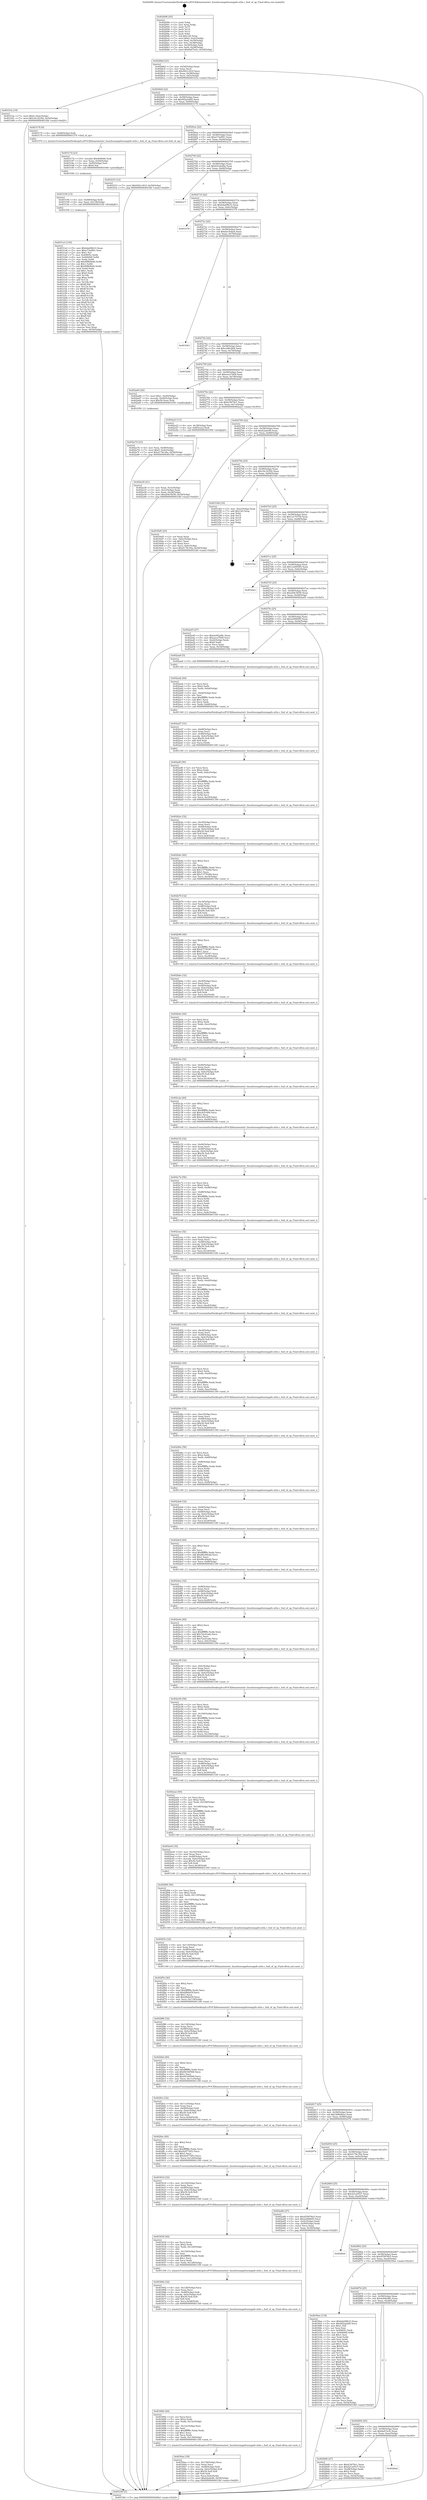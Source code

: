 digraph "0x402690" {
  label = "0x402690 (/mnt/c/Users/mathe/Desktop/tcc/POCII/binaries/extr_linuxfsorangefsorangefs-utils.c_fsid_of_op_Final-ollvm.out::main(0))"
  labelloc = "t"
  node[shape=record]

  Entry [label="",width=0.3,height=0.3,shape=circle,fillcolor=black,style=filled]
  "0x4026bd" [label="{
     0x4026bd [23]\l
     | [instrs]\l
     &nbsp;&nbsp;0x4026bd \<+3\>: mov -0x54(%rbp),%eax\l
     &nbsp;&nbsp;0x4026c0 \<+2\>: mov %eax,%ecx\l
     &nbsp;&nbsp;0x4026c2 \<+6\>: sub $0x9421c810,%ecx\l
     &nbsp;&nbsp;0x4026c8 \<+3\>: mov %eax,-0x58(%rbp)\l
     &nbsp;&nbsp;0x4026cb \<+3\>: mov %ecx,-0x5c(%rbp)\l
     &nbsp;&nbsp;0x4026ce \<+6\>: je 000000000040333a \<main+0xcaa\>\l
  }"]
  "0x40333a" [label="{
     0x40333a [19]\l
     | [instrs]\l
     &nbsp;&nbsp;0x40333a \<+7\>: movl $0x0,-0x2c(%rbp)\l
     &nbsp;&nbsp;0x403341 \<+7\>: movl $0x16c32392,-0x54(%rbp)\l
     &nbsp;&nbsp;0x403348 \<+5\>: jmp 00000000004033bf \<main+0xd2f\>\l
  }"]
  "0x4026d4" [label="{
     0x4026d4 [22]\l
     | [instrs]\l
     &nbsp;&nbsp;0x4026d4 \<+5\>: jmp 00000000004026d9 \<main+0x49\>\l
     &nbsp;&nbsp;0x4026d9 \<+3\>: mov -0x58(%rbp),%eax\l
     &nbsp;&nbsp;0x4026dc \<+5\>: sub $0x942a2dd5,%eax\l
     &nbsp;&nbsp;0x4026e1 \<+3\>: mov %eax,-0x60(%rbp)\l
     &nbsp;&nbsp;0x4026e4 \<+6\>: je 0000000000403174 \<main+0xae4\>\l
  }"]
  Exit [label="",width=0.3,height=0.3,shape=circle,fillcolor=black,style=filled,peripheries=2]
  "0x403174" [label="{
     0x403174 [9]\l
     | [instrs]\l
     &nbsp;&nbsp;0x403174 \<+4\>: mov -0x48(%rbp),%rdi\l
     &nbsp;&nbsp;0x403178 \<+5\>: call 0000000000401570 \<fsid_of_op\>\l
     | [calls]\l
     &nbsp;&nbsp;0x401570 \{1\} (/mnt/c/Users/mathe/Desktop/tcc/POCII/binaries/extr_linuxfsorangefsorangefs-utils.c_fsid_of_op_Final-ollvm.out::fsid_of_op)\l
  }"]
  "0x4026ea" [label="{
     0x4026ea [22]\l
     | [instrs]\l
     &nbsp;&nbsp;0x4026ea \<+5\>: jmp 00000000004026ef \<main+0x5f\>\l
     &nbsp;&nbsp;0x4026ef \<+3\>: mov -0x58(%rbp),%eax\l
     &nbsp;&nbsp;0x4026f2 \<+5\>: sub $0xa73a9f41,%eax\l
     &nbsp;&nbsp;0x4026f7 \<+3\>: mov %eax,-0x64(%rbp)\l
     &nbsp;&nbsp;0x4026fa \<+6\>: je 0000000000403233 \<main+0xba3\>\l
  }"]
  "0x4031a3" [label="{
     0x4031a3 [144]\l
     | [instrs]\l
     &nbsp;&nbsp;0x4031a3 \<+5\>: mov $0xbda09b33,%eax\l
     &nbsp;&nbsp;0x4031a8 \<+5\>: mov $0xa73a9f41,%esi\l
     &nbsp;&nbsp;0x4031ad \<+2\>: mov $0x1,%cl\l
     &nbsp;&nbsp;0x4031af \<+7\>: mov 0x40605c,%edx\l
     &nbsp;&nbsp;0x4031b6 \<+8\>: mov 0x406060,%r8d\l
     &nbsp;&nbsp;0x4031be \<+3\>: mov %edx,%r9d\l
     &nbsp;&nbsp;0x4031c1 \<+7\>: add $0x99fb0b40,%r9d\l
     &nbsp;&nbsp;0x4031c8 \<+4\>: sub $0x1,%r9d\l
     &nbsp;&nbsp;0x4031cc \<+7\>: sub $0x99fb0b40,%r9d\l
     &nbsp;&nbsp;0x4031d3 \<+4\>: imul %r9d,%edx\l
     &nbsp;&nbsp;0x4031d7 \<+3\>: and $0x1,%edx\l
     &nbsp;&nbsp;0x4031da \<+3\>: cmp $0x0,%edx\l
     &nbsp;&nbsp;0x4031dd \<+4\>: sete %r10b\l
     &nbsp;&nbsp;0x4031e1 \<+4\>: cmp $0xa,%r8d\l
     &nbsp;&nbsp;0x4031e5 \<+4\>: setl %r11b\l
     &nbsp;&nbsp;0x4031e9 \<+3\>: mov %r10b,%bl\l
     &nbsp;&nbsp;0x4031ec \<+3\>: xor $0xff,%bl\l
     &nbsp;&nbsp;0x4031ef \<+3\>: mov %r11b,%r14b\l
     &nbsp;&nbsp;0x4031f2 \<+4\>: xor $0xff,%r14b\l
     &nbsp;&nbsp;0x4031f6 \<+3\>: xor $0x1,%cl\l
     &nbsp;&nbsp;0x4031f9 \<+3\>: mov %bl,%r15b\l
     &nbsp;&nbsp;0x4031fc \<+4\>: and $0xff,%r15b\l
     &nbsp;&nbsp;0x403200 \<+3\>: and %cl,%r10b\l
     &nbsp;&nbsp;0x403203 \<+3\>: mov %r14b,%r12b\l
     &nbsp;&nbsp;0x403206 \<+4\>: and $0xff,%r12b\l
     &nbsp;&nbsp;0x40320a \<+3\>: and %cl,%r11b\l
     &nbsp;&nbsp;0x40320d \<+3\>: or %r10b,%r15b\l
     &nbsp;&nbsp;0x403210 \<+3\>: or %r11b,%r12b\l
     &nbsp;&nbsp;0x403213 \<+3\>: xor %r12b,%r15b\l
     &nbsp;&nbsp;0x403216 \<+3\>: or %r14b,%bl\l
     &nbsp;&nbsp;0x403219 \<+3\>: xor $0xff,%bl\l
     &nbsp;&nbsp;0x40321c \<+3\>: or $0x1,%cl\l
     &nbsp;&nbsp;0x40321f \<+2\>: and %cl,%bl\l
     &nbsp;&nbsp;0x403221 \<+3\>: or %bl,%r15b\l
     &nbsp;&nbsp;0x403224 \<+4\>: test $0x1,%r15b\l
     &nbsp;&nbsp;0x403228 \<+3\>: cmovne %esi,%eax\l
     &nbsp;&nbsp;0x40322b \<+3\>: mov %eax,-0x54(%rbp)\l
     &nbsp;&nbsp;0x40322e \<+5\>: jmp 00000000004033bf \<main+0xd2f\>\l
  }"]
  "0x403233" [label="{
     0x403233 [12]\l
     | [instrs]\l
     &nbsp;&nbsp;0x403233 \<+7\>: movl $0x9421c810,-0x54(%rbp)\l
     &nbsp;&nbsp;0x40323a \<+5\>: jmp 00000000004033bf \<main+0xd2f\>\l
  }"]
  "0x402700" [label="{
     0x402700 [22]\l
     | [instrs]\l
     &nbsp;&nbsp;0x402700 \<+5\>: jmp 0000000000402705 \<main+0x75\>\l
     &nbsp;&nbsp;0x402705 \<+3\>: mov -0x58(%rbp),%eax\l
     &nbsp;&nbsp;0x402708 \<+5\>: sub $0xb5cda46a,%eax\l
     &nbsp;&nbsp;0x40270d \<+3\>: mov %eax,-0x68(%rbp)\l
     &nbsp;&nbsp;0x402710 \<+6\>: je 0000000000402a17 \<main+0x387\>\l
  }"]
  "0x403194" [label="{
     0x403194 [15]\l
     | [instrs]\l
     &nbsp;&nbsp;0x403194 \<+4\>: mov -0x48(%rbp),%rdi\l
     &nbsp;&nbsp;0x403198 \<+6\>: mov %eax,-0x134(%rbp)\l
     &nbsp;&nbsp;0x40319e \<+5\>: call 0000000000401030 \<free@plt\>\l
     | [calls]\l
     &nbsp;&nbsp;0x401030 \{1\} (unknown)\l
  }"]
  "0x402a17" [label="{
     0x402a17\l
  }", style=dashed]
  "0x402716" [label="{
     0x402716 [22]\l
     | [instrs]\l
     &nbsp;&nbsp;0x402716 \<+5\>: jmp 000000000040271b \<main+0x8b\>\l
     &nbsp;&nbsp;0x40271b \<+3\>: mov -0x58(%rbp),%eax\l
     &nbsp;&nbsp;0x40271e \<+5\>: sub $0xbda09b33,%eax\l
     &nbsp;&nbsp;0x402723 \<+3\>: mov %eax,-0x6c(%rbp)\l
     &nbsp;&nbsp;0x402726 \<+6\>: je 0000000000403378 \<main+0xce8\>\l
  }"]
  "0x40317d" [label="{
     0x40317d [23]\l
     | [instrs]\l
     &nbsp;&nbsp;0x40317d \<+10\>: movabs $0x4040b6,%rdi\l
     &nbsp;&nbsp;0x403187 \<+3\>: mov %eax,-0x50(%rbp)\l
     &nbsp;&nbsp;0x40318a \<+3\>: mov -0x50(%rbp),%esi\l
     &nbsp;&nbsp;0x40318d \<+2\>: mov $0x0,%al\l
     &nbsp;&nbsp;0x40318f \<+5\>: call 0000000000401040 \<printf@plt\>\l
     | [calls]\l
     &nbsp;&nbsp;0x401040 \{1\} (unknown)\l
  }"]
  "0x403378" [label="{
     0x403378\l
  }", style=dashed]
  "0x40272c" [label="{
     0x40272c [22]\l
     | [instrs]\l
     &nbsp;&nbsp;0x40272c \<+5\>: jmp 0000000000402731 \<main+0xa1\>\l
     &nbsp;&nbsp;0x402731 \<+3\>: mov -0x58(%rbp),%eax\l
     &nbsp;&nbsp;0x402734 \<+5\>: sub $0xbec5ebe4,%eax\l
     &nbsp;&nbsp;0x402739 \<+3\>: mov %eax,-0x70(%rbp)\l
     &nbsp;&nbsp;0x40273c \<+6\>: je 00000000004033b3 \<main+0xd23\>\l
  }"]
  "0x4030ae" [label="{
     0x4030ae [39]\l
     | [instrs]\l
     &nbsp;&nbsp;0x4030ae \<+6\>: mov -0x130(%rbp),%ecx\l
     &nbsp;&nbsp;0x4030b4 \<+3\>: imul %eax,%ecx\l
     &nbsp;&nbsp;0x4030b7 \<+4\>: mov -0x48(%rbp),%rdi\l
     &nbsp;&nbsp;0x4030bb \<+4\>: movslq -0x4c(%rbp),%r8\l
     &nbsp;&nbsp;0x4030bf \<+4\>: imul $0x50,%r8,%r8\l
     &nbsp;&nbsp;0x4030c3 \<+3\>: add %r8,%rdi\l
     &nbsp;&nbsp;0x4030c6 \<+3\>: mov %ecx,0x4c(%rdi)\l
     &nbsp;&nbsp;0x4030c9 \<+7\>: movl $0xb2adc86,-0x54(%rbp)\l
     &nbsp;&nbsp;0x4030d0 \<+5\>: jmp 00000000004033bf \<main+0xd2f\>\l
  }"]
  "0x4033b3" [label="{
     0x4033b3\l
  }", style=dashed]
  "0x402742" [label="{
     0x402742 [22]\l
     | [instrs]\l
     &nbsp;&nbsp;0x402742 \<+5\>: jmp 0000000000402747 \<main+0xb7\>\l
     &nbsp;&nbsp;0x402747 \<+3\>: mov -0x58(%rbp),%eax\l
     &nbsp;&nbsp;0x40274a \<+5\>: sub $0xce86cb64,%eax\l
     &nbsp;&nbsp;0x40274f \<+3\>: mov %eax,-0x74(%rbp)\l
     &nbsp;&nbsp;0x402752 \<+6\>: je 000000000040324b \<main+0xbbb\>\l
  }"]
  "0x403082" [label="{
     0x403082 [44]\l
     | [instrs]\l
     &nbsp;&nbsp;0x403082 \<+2\>: xor %ecx,%ecx\l
     &nbsp;&nbsp;0x403084 \<+5\>: mov $0x2,%edx\l
     &nbsp;&nbsp;0x403089 \<+6\>: mov %edx,-0x12c(%rbp)\l
     &nbsp;&nbsp;0x40308f \<+1\>: cltd\l
     &nbsp;&nbsp;0x403090 \<+6\>: mov -0x12c(%rbp),%esi\l
     &nbsp;&nbsp;0x403096 \<+2\>: idiv %esi\l
     &nbsp;&nbsp;0x403098 \<+6\>: imul $0xfffffffe,%edx,%edx\l
     &nbsp;&nbsp;0x40309e \<+3\>: sub $0x1,%ecx\l
     &nbsp;&nbsp;0x4030a1 \<+2\>: sub %ecx,%edx\l
     &nbsp;&nbsp;0x4030a3 \<+6\>: mov %edx,-0x130(%rbp)\l
     &nbsp;&nbsp;0x4030a9 \<+5\>: call 0000000000401160 \<next_i\>\l
     | [calls]\l
     &nbsp;&nbsp;0x401160 \{1\} (/mnt/c/Users/mathe/Desktop/tcc/POCII/binaries/extr_linuxfsorangefsorangefs-utils.c_fsid_of_op_Final-ollvm.out::next_i)\l
  }"]
  "0x40324b" [label="{
     0x40324b\l
  }", style=dashed]
  "0x402758" [label="{
     0x402758 [22]\l
     | [instrs]\l
     &nbsp;&nbsp;0x402758 \<+5\>: jmp 000000000040275d \<main+0xcd\>\l
     &nbsp;&nbsp;0x40275d \<+3\>: mov -0x58(%rbp),%eax\l
     &nbsp;&nbsp;0x402760 \<+5\>: sub $0xeeca7049,%eax\l
     &nbsp;&nbsp;0x402765 \<+3\>: mov %eax,-0x78(%rbp)\l
     &nbsp;&nbsp;0x402768 \<+6\>: je 0000000000402a60 \<main+0x3d0\>\l
  }"]
  "0x403062" [label="{
     0x403062 [32]\l
     | [instrs]\l
     &nbsp;&nbsp;0x403062 \<+6\>: mov -0x128(%rbp),%ecx\l
     &nbsp;&nbsp;0x403068 \<+3\>: imul %eax,%ecx\l
     &nbsp;&nbsp;0x40306b \<+4\>: mov -0x48(%rbp),%rdi\l
     &nbsp;&nbsp;0x40306f \<+4\>: movslq -0x4c(%rbp),%r8\l
     &nbsp;&nbsp;0x403073 \<+4\>: imul $0x50,%r8,%r8\l
     &nbsp;&nbsp;0x403077 \<+3\>: add %r8,%rdi\l
     &nbsp;&nbsp;0x40307a \<+3\>: mov %ecx,0x48(%rdi)\l
     &nbsp;&nbsp;0x40307d \<+5\>: call 0000000000401160 \<next_i\>\l
     | [calls]\l
     &nbsp;&nbsp;0x401160 \{1\} (/mnt/c/Users/mathe/Desktop/tcc/POCII/binaries/extr_linuxfsorangefsorangefs-utils.c_fsid_of_op_Final-ollvm.out::next_i)\l
  }"]
  "0x402a60" [label="{
     0x402a60 [20]\l
     | [instrs]\l
     &nbsp;&nbsp;0x402a60 \<+7\>: movl $0x1,-0x40(%rbp)\l
     &nbsp;&nbsp;0x402a67 \<+4\>: movslq -0x40(%rbp),%rax\l
     &nbsp;&nbsp;0x402a6b \<+4\>: imul $0x50,%rax,%rdi\l
     &nbsp;&nbsp;0x402a6f \<+5\>: call 0000000000401050 \<malloc@plt\>\l
     | [calls]\l
     &nbsp;&nbsp;0x401050 \{1\} (unknown)\l
  }"]
  "0x40276e" [label="{
     0x40276e [22]\l
     | [instrs]\l
     &nbsp;&nbsp;0x40276e \<+5\>: jmp 0000000000402773 \<main+0xe3\>\l
     &nbsp;&nbsp;0x402773 \<+3\>: mov -0x58(%rbp),%eax\l
     &nbsp;&nbsp;0x402776 \<+5\>: sub $0xfc5679c1,%eax\l
     &nbsp;&nbsp;0x40277b \<+3\>: mov %eax,-0x7c(%rbp)\l
     &nbsp;&nbsp;0x40277e \<+6\>: je 0000000000402a23 \<main+0x393\>\l
  }"]
  "0x403036" [label="{
     0x403036 [44]\l
     | [instrs]\l
     &nbsp;&nbsp;0x403036 \<+2\>: xor %ecx,%ecx\l
     &nbsp;&nbsp;0x403038 \<+5\>: mov $0x2,%edx\l
     &nbsp;&nbsp;0x40303d \<+6\>: mov %edx,-0x124(%rbp)\l
     &nbsp;&nbsp;0x403043 \<+1\>: cltd\l
     &nbsp;&nbsp;0x403044 \<+6\>: mov -0x124(%rbp),%esi\l
     &nbsp;&nbsp;0x40304a \<+2\>: idiv %esi\l
     &nbsp;&nbsp;0x40304c \<+6\>: imul $0xfffffffe,%edx,%edx\l
     &nbsp;&nbsp;0x403052 \<+3\>: sub $0x1,%ecx\l
     &nbsp;&nbsp;0x403055 \<+2\>: sub %ecx,%edx\l
     &nbsp;&nbsp;0x403057 \<+6\>: mov %edx,-0x128(%rbp)\l
     &nbsp;&nbsp;0x40305d \<+5\>: call 0000000000401160 \<next_i\>\l
     | [calls]\l
     &nbsp;&nbsp;0x401160 \{1\} (/mnt/c/Users/mathe/Desktop/tcc/POCII/binaries/extr_linuxfsorangefsorangefs-utils.c_fsid_of_op_Final-ollvm.out::next_i)\l
  }"]
  "0x402a23" [label="{
     0x402a23 [13]\l
     | [instrs]\l
     &nbsp;&nbsp;0x402a23 \<+4\>: mov -0x38(%rbp),%rax\l
     &nbsp;&nbsp;0x402a27 \<+4\>: mov 0x8(%rax),%rdi\l
     &nbsp;&nbsp;0x402a2b \<+5\>: call 0000000000401060 \<atoi@plt\>\l
     | [calls]\l
     &nbsp;&nbsp;0x401060 \{1\} (unknown)\l
  }"]
  "0x402784" [label="{
     0x402784 [22]\l
     | [instrs]\l
     &nbsp;&nbsp;0x402784 \<+5\>: jmp 0000000000402789 \<main+0xf9\>\l
     &nbsp;&nbsp;0x402789 \<+3\>: mov -0x58(%rbp),%eax\l
     &nbsp;&nbsp;0x40278c \<+5\>: sub $0xb2adc86,%eax\l
     &nbsp;&nbsp;0x402791 \<+3\>: mov %eax,-0x80(%rbp)\l
     &nbsp;&nbsp;0x402794 \<+6\>: je 00000000004030d5 \<main+0xa45\>\l
  }"]
  "0x403016" [label="{
     0x403016 [32]\l
     | [instrs]\l
     &nbsp;&nbsp;0x403016 \<+6\>: mov -0x120(%rbp),%ecx\l
     &nbsp;&nbsp;0x40301c \<+3\>: imul %eax,%ecx\l
     &nbsp;&nbsp;0x40301f \<+4\>: mov -0x48(%rbp),%rdi\l
     &nbsp;&nbsp;0x403023 \<+4\>: movslq -0x4c(%rbp),%r8\l
     &nbsp;&nbsp;0x403027 \<+4\>: imul $0x50,%r8,%r8\l
     &nbsp;&nbsp;0x40302b \<+3\>: add %r8,%rdi\l
     &nbsp;&nbsp;0x40302e \<+3\>: mov %ecx,0x44(%rdi)\l
     &nbsp;&nbsp;0x403031 \<+5\>: call 0000000000401160 \<next_i\>\l
     | [calls]\l
     &nbsp;&nbsp;0x401160 \{1\} (/mnt/c/Users/mathe/Desktop/tcc/POCII/binaries/extr_linuxfsorangefsorangefs-utils.c_fsid_of_op_Final-ollvm.out::next_i)\l
  }"]
  "0x4030d5" [label="{
     0x4030d5 [25]\l
     | [instrs]\l
     &nbsp;&nbsp;0x4030d5 \<+2\>: xor %eax,%eax\l
     &nbsp;&nbsp;0x4030d7 \<+3\>: mov -0x4c(%rbp),%ecx\l
     &nbsp;&nbsp;0x4030da \<+3\>: sub $0x1,%eax\l
     &nbsp;&nbsp;0x4030dd \<+2\>: sub %eax,%ecx\l
     &nbsp;&nbsp;0x4030df \<+3\>: mov %ecx,-0x4c(%rbp)\l
     &nbsp;&nbsp;0x4030e2 \<+7\>: movl $0x4178c30a,-0x54(%rbp)\l
     &nbsp;&nbsp;0x4030e9 \<+5\>: jmp 00000000004033bf \<main+0xd2f\>\l
  }"]
  "0x40279a" [label="{
     0x40279a [25]\l
     | [instrs]\l
     &nbsp;&nbsp;0x40279a \<+5\>: jmp 000000000040279f \<main+0x10f\>\l
     &nbsp;&nbsp;0x40279f \<+3\>: mov -0x58(%rbp),%eax\l
     &nbsp;&nbsp;0x4027a2 \<+5\>: sub $0x16c32392,%eax\l
     &nbsp;&nbsp;0x4027a7 \<+6\>: mov %eax,-0x84(%rbp)\l
     &nbsp;&nbsp;0x4027ad \<+6\>: je 000000000040334d \<main+0xcbd\>\l
  }"]
  "0x402fee" [label="{
     0x402fee [40]\l
     | [instrs]\l
     &nbsp;&nbsp;0x402fee \<+5\>: mov $0x2,%ecx\l
     &nbsp;&nbsp;0x402ff3 \<+1\>: cltd\l
     &nbsp;&nbsp;0x402ff4 \<+2\>: idiv %ecx\l
     &nbsp;&nbsp;0x402ff6 \<+6\>: imul $0xfffffffe,%edx,%ecx\l
     &nbsp;&nbsp;0x402ffc \<+6\>: add $0x42477d53,%ecx\l
     &nbsp;&nbsp;0x403002 \<+3\>: add $0x1,%ecx\l
     &nbsp;&nbsp;0x403005 \<+6\>: sub $0x42477d53,%ecx\l
     &nbsp;&nbsp;0x40300b \<+6\>: mov %ecx,-0x120(%rbp)\l
     &nbsp;&nbsp;0x403011 \<+5\>: call 0000000000401160 \<next_i\>\l
     | [calls]\l
     &nbsp;&nbsp;0x401160 \{1\} (/mnt/c/Users/mathe/Desktop/tcc/POCII/binaries/extr_linuxfsorangefsorangefs-utils.c_fsid_of_op_Final-ollvm.out::next_i)\l
  }"]
  "0x40334d" [label="{
     0x40334d [19]\l
     | [instrs]\l
     &nbsp;&nbsp;0x40334d \<+3\>: mov -0x2c(%rbp),%eax\l
     &nbsp;&nbsp;0x403350 \<+7\>: add $0x120,%rsp\l
     &nbsp;&nbsp;0x403357 \<+1\>: pop %rbx\l
     &nbsp;&nbsp;0x403358 \<+2\>: pop %r12\l
     &nbsp;&nbsp;0x40335a \<+2\>: pop %r14\l
     &nbsp;&nbsp;0x40335c \<+2\>: pop %r15\l
     &nbsp;&nbsp;0x40335e \<+1\>: pop %rbp\l
     &nbsp;&nbsp;0x40335f \<+1\>: ret\l
  }"]
  "0x4027b3" [label="{
     0x4027b3 [25]\l
     | [instrs]\l
     &nbsp;&nbsp;0x4027b3 \<+5\>: jmp 00000000004027b8 \<main+0x128\>\l
     &nbsp;&nbsp;0x4027b8 \<+3\>: mov -0x58(%rbp),%eax\l
     &nbsp;&nbsp;0x4027bb \<+5\>: sub $0x1ec7075d,%eax\l
     &nbsp;&nbsp;0x4027c0 \<+6\>: mov %eax,-0x88(%rbp)\l
     &nbsp;&nbsp;0x4027c6 \<+6\>: je 000000000040332e \<main+0xc9e\>\l
  }"]
  "0x402fce" [label="{
     0x402fce [32]\l
     | [instrs]\l
     &nbsp;&nbsp;0x402fce \<+6\>: mov -0x11c(%rbp),%ecx\l
     &nbsp;&nbsp;0x402fd4 \<+3\>: imul %eax,%ecx\l
     &nbsp;&nbsp;0x402fd7 \<+4\>: mov -0x48(%rbp),%rdi\l
     &nbsp;&nbsp;0x402fdb \<+4\>: movslq -0x4c(%rbp),%r8\l
     &nbsp;&nbsp;0x402fdf \<+4\>: imul $0x50,%r8,%r8\l
     &nbsp;&nbsp;0x402fe3 \<+3\>: add %r8,%rdi\l
     &nbsp;&nbsp;0x402fe6 \<+3\>: mov %ecx,0x40(%rdi)\l
     &nbsp;&nbsp;0x402fe9 \<+5\>: call 0000000000401160 \<next_i\>\l
     | [calls]\l
     &nbsp;&nbsp;0x401160 \{1\} (/mnt/c/Users/mathe/Desktop/tcc/POCII/binaries/extr_linuxfsorangefsorangefs-utils.c_fsid_of_op_Final-ollvm.out::next_i)\l
  }"]
  "0x40332e" [label="{
     0x40332e\l
  }", style=dashed]
  "0x4027cc" [label="{
     0x4027cc [25]\l
     | [instrs]\l
     &nbsp;&nbsp;0x4027cc \<+5\>: jmp 00000000004027d1 \<main+0x141\>\l
     &nbsp;&nbsp;0x4027d1 \<+3\>: mov -0x58(%rbp),%eax\l
     &nbsp;&nbsp;0x4027d4 \<+5\>: sub $0x1ee905d5,%eax\l
     &nbsp;&nbsp;0x4027d9 \<+6\>: mov %eax,-0x8c(%rbp)\l
     &nbsp;&nbsp;0x4027df \<+6\>: je 00000000004032a3 \<main+0xc13\>\l
  }"]
  "0x402fa6" [label="{
     0x402fa6 [40]\l
     | [instrs]\l
     &nbsp;&nbsp;0x402fa6 \<+5\>: mov $0x2,%ecx\l
     &nbsp;&nbsp;0x402fab \<+1\>: cltd\l
     &nbsp;&nbsp;0x402fac \<+2\>: idiv %ecx\l
     &nbsp;&nbsp;0x402fae \<+6\>: imul $0xfffffffe,%edx,%ecx\l
     &nbsp;&nbsp;0x402fb4 \<+6\>: sub $0x84160568,%ecx\l
     &nbsp;&nbsp;0x402fba \<+3\>: add $0x1,%ecx\l
     &nbsp;&nbsp;0x402fbd \<+6\>: add $0x84160568,%ecx\l
     &nbsp;&nbsp;0x402fc3 \<+6\>: mov %ecx,-0x11c(%rbp)\l
     &nbsp;&nbsp;0x402fc9 \<+5\>: call 0000000000401160 \<next_i\>\l
     | [calls]\l
     &nbsp;&nbsp;0x401160 \{1\} (/mnt/c/Users/mathe/Desktop/tcc/POCII/binaries/extr_linuxfsorangefsorangefs-utils.c_fsid_of_op_Final-ollvm.out::next_i)\l
  }"]
  "0x4032a3" [label="{
     0x4032a3\l
  }", style=dashed]
  "0x4027e5" [label="{
     0x4027e5 [25]\l
     | [instrs]\l
     &nbsp;&nbsp;0x4027e5 \<+5\>: jmp 00000000004027ea \<main+0x15a\>\l
     &nbsp;&nbsp;0x4027ea \<+3\>: mov -0x58(%rbp),%eax\l
     &nbsp;&nbsp;0x4027ed \<+5\>: sub $0x204c5b56,%eax\l
     &nbsp;&nbsp;0x4027f2 \<+6\>: mov %eax,-0x90(%rbp)\l
     &nbsp;&nbsp;0x4027f8 \<+6\>: je 0000000000402a45 \<main+0x3b5\>\l
  }"]
  "0x402f86" [label="{
     0x402f86 [32]\l
     | [instrs]\l
     &nbsp;&nbsp;0x402f86 \<+6\>: mov -0x118(%rbp),%ecx\l
     &nbsp;&nbsp;0x402f8c \<+3\>: imul %eax,%ecx\l
     &nbsp;&nbsp;0x402f8f \<+4\>: mov -0x48(%rbp),%rdi\l
     &nbsp;&nbsp;0x402f93 \<+4\>: movslq -0x4c(%rbp),%r8\l
     &nbsp;&nbsp;0x402f97 \<+4\>: imul $0x50,%r8,%r8\l
     &nbsp;&nbsp;0x402f9b \<+3\>: add %r8,%rdi\l
     &nbsp;&nbsp;0x402f9e \<+3\>: mov %ecx,0x3c(%rdi)\l
     &nbsp;&nbsp;0x402fa1 \<+5\>: call 0000000000401160 \<next_i\>\l
     | [calls]\l
     &nbsp;&nbsp;0x401160 \{1\} (/mnt/c/Users/mathe/Desktop/tcc/POCII/binaries/extr_linuxfsorangefsorangefs-utils.c_fsid_of_op_Final-ollvm.out::next_i)\l
  }"]
  "0x402a45" [label="{
     0x402a45 [27]\l
     | [instrs]\l
     &nbsp;&nbsp;0x402a45 \<+5\>: mov $0x4e942d8c,%eax\l
     &nbsp;&nbsp;0x402a4a \<+5\>: mov $0xeeca7049,%ecx\l
     &nbsp;&nbsp;0x402a4f \<+3\>: mov -0x24(%rbp),%edx\l
     &nbsp;&nbsp;0x402a52 \<+3\>: cmp $0x0,%edx\l
     &nbsp;&nbsp;0x402a55 \<+3\>: cmove %ecx,%eax\l
     &nbsp;&nbsp;0x402a58 \<+3\>: mov %eax,-0x54(%rbp)\l
     &nbsp;&nbsp;0x402a5b \<+5\>: jmp 00000000004033bf \<main+0xd2f\>\l
  }"]
  "0x4027fe" [label="{
     0x4027fe [25]\l
     | [instrs]\l
     &nbsp;&nbsp;0x4027fe \<+5\>: jmp 0000000000402803 \<main+0x173\>\l
     &nbsp;&nbsp;0x402803 \<+3\>: mov -0x58(%rbp),%eax\l
     &nbsp;&nbsp;0x402806 \<+5\>: sub $0x2ef06695,%eax\l
     &nbsp;&nbsp;0x40280b \<+6\>: mov %eax,-0x94(%rbp)\l
     &nbsp;&nbsp;0x402811 \<+6\>: je 0000000000402aa6 \<main+0x416\>\l
  }"]
  "0x402f5e" [label="{
     0x402f5e [40]\l
     | [instrs]\l
     &nbsp;&nbsp;0x402f5e \<+5\>: mov $0x2,%ecx\l
     &nbsp;&nbsp;0x402f63 \<+1\>: cltd\l
     &nbsp;&nbsp;0x402f64 \<+2\>: idiv %ecx\l
     &nbsp;&nbsp;0x402f66 \<+6\>: imul $0xfffffffe,%edx,%ecx\l
     &nbsp;&nbsp;0x402f6c \<+6\>: sub $0xbfb6af3f,%ecx\l
     &nbsp;&nbsp;0x402f72 \<+3\>: add $0x1,%ecx\l
     &nbsp;&nbsp;0x402f75 \<+6\>: add $0xbfb6af3f,%ecx\l
     &nbsp;&nbsp;0x402f7b \<+6\>: mov %ecx,-0x118(%rbp)\l
     &nbsp;&nbsp;0x402f81 \<+5\>: call 0000000000401160 \<next_i\>\l
     | [calls]\l
     &nbsp;&nbsp;0x401160 \{1\} (/mnt/c/Users/mathe/Desktop/tcc/POCII/binaries/extr_linuxfsorangefsorangefs-utils.c_fsid_of_op_Final-ollvm.out::next_i)\l
  }"]
  "0x402aa6" [label="{
     0x402aa6 [5]\l
     | [instrs]\l
     &nbsp;&nbsp;0x402aa6 \<+5\>: call 0000000000401160 \<next_i\>\l
     | [calls]\l
     &nbsp;&nbsp;0x401160 \{1\} (/mnt/c/Users/mathe/Desktop/tcc/POCII/binaries/extr_linuxfsorangefsorangefs-utils.c_fsid_of_op_Final-ollvm.out::next_i)\l
  }"]
  "0x402817" [label="{
     0x402817 [25]\l
     | [instrs]\l
     &nbsp;&nbsp;0x402817 \<+5\>: jmp 000000000040281c \<main+0x18c\>\l
     &nbsp;&nbsp;0x40281c \<+3\>: mov -0x58(%rbp),%eax\l
     &nbsp;&nbsp;0x40281f \<+5\>: sub $0x3b86dbee,%eax\l
     &nbsp;&nbsp;0x402824 \<+6\>: mov %eax,-0x98(%rbp)\l
     &nbsp;&nbsp;0x40282a \<+6\>: je 000000000040297b \<main+0x2eb\>\l
  }"]
  "0x402f3e" [label="{
     0x402f3e [32]\l
     | [instrs]\l
     &nbsp;&nbsp;0x402f3e \<+6\>: mov -0x114(%rbp),%ecx\l
     &nbsp;&nbsp;0x402f44 \<+3\>: imul %eax,%ecx\l
     &nbsp;&nbsp;0x402f47 \<+4\>: mov -0x48(%rbp),%rdi\l
     &nbsp;&nbsp;0x402f4b \<+4\>: movslq -0x4c(%rbp),%r8\l
     &nbsp;&nbsp;0x402f4f \<+4\>: imul $0x50,%r8,%r8\l
     &nbsp;&nbsp;0x402f53 \<+3\>: add %r8,%rdi\l
     &nbsp;&nbsp;0x402f56 \<+3\>: mov %ecx,0x38(%rdi)\l
     &nbsp;&nbsp;0x402f59 \<+5\>: call 0000000000401160 \<next_i\>\l
     | [calls]\l
     &nbsp;&nbsp;0x401160 \{1\} (/mnt/c/Users/mathe/Desktop/tcc/POCII/binaries/extr_linuxfsorangefsorangefs-utils.c_fsid_of_op_Final-ollvm.out::next_i)\l
  }"]
  "0x40297b" [label="{
     0x40297b\l
  }", style=dashed]
  "0x402830" [label="{
     0x402830 [25]\l
     | [instrs]\l
     &nbsp;&nbsp;0x402830 \<+5\>: jmp 0000000000402835 \<main+0x1a5\>\l
     &nbsp;&nbsp;0x402835 \<+3\>: mov -0x58(%rbp),%eax\l
     &nbsp;&nbsp;0x402838 \<+5\>: sub $0x4178c30a,%eax\l
     &nbsp;&nbsp;0x40283d \<+6\>: mov %eax,-0x9c(%rbp)\l
     &nbsp;&nbsp;0x402843 \<+6\>: je 0000000000402a8b \<main+0x3fb\>\l
  }"]
  "0x402f06" [label="{
     0x402f06 [56]\l
     | [instrs]\l
     &nbsp;&nbsp;0x402f06 \<+2\>: xor %ecx,%ecx\l
     &nbsp;&nbsp;0x402f08 \<+5\>: mov $0x2,%edx\l
     &nbsp;&nbsp;0x402f0d \<+6\>: mov %edx,-0x110(%rbp)\l
     &nbsp;&nbsp;0x402f13 \<+1\>: cltd\l
     &nbsp;&nbsp;0x402f14 \<+6\>: mov -0x110(%rbp),%esi\l
     &nbsp;&nbsp;0x402f1a \<+2\>: idiv %esi\l
     &nbsp;&nbsp;0x402f1c \<+6\>: imul $0xfffffffe,%edx,%edx\l
     &nbsp;&nbsp;0x402f22 \<+3\>: mov %ecx,%r9d\l
     &nbsp;&nbsp;0x402f25 \<+3\>: sub %edx,%r9d\l
     &nbsp;&nbsp;0x402f28 \<+2\>: mov %ecx,%edx\l
     &nbsp;&nbsp;0x402f2a \<+3\>: sub $0x1,%edx\l
     &nbsp;&nbsp;0x402f2d \<+3\>: add %edx,%r9d\l
     &nbsp;&nbsp;0x402f30 \<+3\>: sub %r9d,%ecx\l
     &nbsp;&nbsp;0x402f33 \<+6\>: mov %ecx,-0x114(%rbp)\l
     &nbsp;&nbsp;0x402f39 \<+5\>: call 0000000000401160 \<next_i\>\l
     | [calls]\l
     &nbsp;&nbsp;0x401160 \{1\} (/mnt/c/Users/mathe/Desktop/tcc/POCII/binaries/extr_linuxfsorangefsorangefs-utils.c_fsid_of_op_Final-ollvm.out::next_i)\l
  }"]
  "0x402a8b" [label="{
     0x402a8b [27]\l
     | [instrs]\l
     &nbsp;&nbsp;0x402a8b \<+5\>: mov $0x455878e5,%eax\l
     &nbsp;&nbsp;0x402a90 \<+5\>: mov $0x2ef06695,%ecx\l
     &nbsp;&nbsp;0x402a95 \<+3\>: mov -0x4c(%rbp),%edx\l
     &nbsp;&nbsp;0x402a98 \<+3\>: cmp -0x40(%rbp),%edx\l
     &nbsp;&nbsp;0x402a9b \<+3\>: cmovl %ecx,%eax\l
     &nbsp;&nbsp;0x402a9e \<+3\>: mov %eax,-0x54(%rbp)\l
     &nbsp;&nbsp;0x402aa1 \<+5\>: jmp 00000000004033bf \<main+0xd2f\>\l
  }"]
  "0x402849" [label="{
     0x402849 [25]\l
     | [instrs]\l
     &nbsp;&nbsp;0x402849 \<+5\>: jmp 000000000040284e \<main+0x1be\>\l
     &nbsp;&nbsp;0x40284e \<+3\>: mov -0x58(%rbp),%eax\l
     &nbsp;&nbsp;0x402851 \<+5\>: sub $0x421a0537,%eax\l
     &nbsp;&nbsp;0x402856 \<+6\>: mov %eax,-0xa0(%rbp)\l
     &nbsp;&nbsp;0x40285c \<+6\>: je 00000000004028eb \<main+0x25b\>\l
  }"]
  "0x402ee6" [label="{
     0x402ee6 [32]\l
     | [instrs]\l
     &nbsp;&nbsp;0x402ee6 \<+6\>: mov -0x10c(%rbp),%ecx\l
     &nbsp;&nbsp;0x402eec \<+3\>: imul %eax,%ecx\l
     &nbsp;&nbsp;0x402eef \<+4\>: mov -0x48(%rbp),%rdi\l
     &nbsp;&nbsp;0x402ef3 \<+4\>: movslq -0x4c(%rbp),%r8\l
     &nbsp;&nbsp;0x402ef7 \<+4\>: imul $0x50,%r8,%r8\l
     &nbsp;&nbsp;0x402efb \<+3\>: add %r8,%rdi\l
     &nbsp;&nbsp;0x402efe \<+3\>: mov %ecx,0x34(%rdi)\l
     &nbsp;&nbsp;0x402f01 \<+5\>: call 0000000000401160 \<next_i\>\l
     | [calls]\l
     &nbsp;&nbsp;0x401160 \{1\} (/mnt/c/Users/mathe/Desktop/tcc/POCII/binaries/extr_linuxfsorangefsorangefs-utils.c_fsid_of_op_Final-ollvm.out::next_i)\l
  }"]
  "0x4028eb" [label="{
     0x4028eb\l
  }", style=dashed]
  "0x402862" [label="{
     0x402862 [25]\l
     | [instrs]\l
     &nbsp;&nbsp;0x402862 \<+5\>: jmp 0000000000402867 \<main+0x1d7\>\l
     &nbsp;&nbsp;0x402867 \<+3\>: mov -0x58(%rbp),%eax\l
     &nbsp;&nbsp;0x40286a \<+5\>: sub $0x455878e5,%eax\l
     &nbsp;&nbsp;0x40286f \<+6\>: mov %eax,-0xa4(%rbp)\l
     &nbsp;&nbsp;0x402875 \<+6\>: je 00000000004030ee \<main+0xa5e\>\l
  }"]
  "0x402eae" [label="{
     0x402eae [56]\l
     | [instrs]\l
     &nbsp;&nbsp;0x402eae \<+2\>: xor %ecx,%ecx\l
     &nbsp;&nbsp;0x402eb0 \<+5\>: mov $0x2,%edx\l
     &nbsp;&nbsp;0x402eb5 \<+6\>: mov %edx,-0x108(%rbp)\l
     &nbsp;&nbsp;0x402ebb \<+1\>: cltd\l
     &nbsp;&nbsp;0x402ebc \<+6\>: mov -0x108(%rbp),%esi\l
     &nbsp;&nbsp;0x402ec2 \<+2\>: idiv %esi\l
     &nbsp;&nbsp;0x402ec4 \<+6\>: imul $0xfffffffe,%edx,%edx\l
     &nbsp;&nbsp;0x402eca \<+3\>: mov %ecx,%r9d\l
     &nbsp;&nbsp;0x402ecd \<+3\>: sub %edx,%r9d\l
     &nbsp;&nbsp;0x402ed0 \<+2\>: mov %ecx,%edx\l
     &nbsp;&nbsp;0x402ed2 \<+3\>: sub $0x1,%edx\l
     &nbsp;&nbsp;0x402ed5 \<+3\>: add %edx,%r9d\l
     &nbsp;&nbsp;0x402ed8 \<+3\>: sub %r9d,%ecx\l
     &nbsp;&nbsp;0x402edb \<+6\>: mov %ecx,-0x10c(%rbp)\l
     &nbsp;&nbsp;0x402ee1 \<+5\>: call 0000000000401160 \<next_i\>\l
     | [calls]\l
     &nbsp;&nbsp;0x401160 \{1\} (/mnt/c/Users/mathe/Desktop/tcc/POCII/binaries/extr_linuxfsorangefsorangefs-utils.c_fsid_of_op_Final-ollvm.out::next_i)\l
  }"]
  "0x4030ee" [label="{
     0x4030ee [134]\l
     | [instrs]\l
     &nbsp;&nbsp;0x4030ee \<+5\>: mov $0xbda09b33,%eax\l
     &nbsp;&nbsp;0x4030f3 \<+5\>: mov $0x942a2dd5,%ecx\l
     &nbsp;&nbsp;0x4030f8 \<+2\>: mov $0x1,%dl\l
     &nbsp;&nbsp;0x4030fa \<+2\>: xor %esi,%esi\l
     &nbsp;&nbsp;0x4030fc \<+7\>: mov 0x40605c,%edi\l
     &nbsp;&nbsp;0x403103 \<+8\>: mov 0x406060,%r8d\l
     &nbsp;&nbsp;0x40310b \<+3\>: sub $0x1,%esi\l
     &nbsp;&nbsp;0x40310e \<+3\>: mov %edi,%r9d\l
     &nbsp;&nbsp;0x403111 \<+3\>: add %esi,%r9d\l
     &nbsp;&nbsp;0x403114 \<+4\>: imul %r9d,%edi\l
     &nbsp;&nbsp;0x403118 \<+3\>: and $0x1,%edi\l
     &nbsp;&nbsp;0x40311b \<+3\>: cmp $0x0,%edi\l
     &nbsp;&nbsp;0x40311e \<+4\>: sete %r10b\l
     &nbsp;&nbsp;0x403122 \<+4\>: cmp $0xa,%r8d\l
     &nbsp;&nbsp;0x403126 \<+4\>: setl %r11b\l
     &nbsp;&nbsp;0x40312a \<+3\>: mov %r10b,%bl\l
     &nbsp;&nbsp;0x40312d \<+3\>: xor $0xff,%bl\l
     &nbsp;&nbsp;0x403130 \<+3\>: mov %r11b,%r14b\l
     &nbsp;&nbsp;0x403133 \<+4\>: xor $0xff,%r14b\l
     &nbsp;&nbsp;0x403137 \<+3\>: xor $0x0,%dl\l
     &nbsp;&nbsp;0x40313a \<+3\>: mov %bl,%r15b\l
     &nbsp;&nbsp;0x40313d \<+4\>: and $0x0,%r15b\l
     &nbsp;&nbsp;0x403141 \<+3\>: and %dl,%r10b\l
     &nbsp;&nbsp;0x403144 \<+3\>: mov %r14b,%r12b\l
     &nbsp;&nbsp;0x403147 \<+4\>: and $0x0,%r12b\l
     &nbsp;&nbsp;0x40314b \<+3\>: and %dl,%r11b\l
     &nbsp;&nbsp;0x40314e \<+3\>: or %r10b,%r15b\l
     &nbsp;&nbsp;0x403151 \<+3\>: or %r11b,%r12b\l
     &nbsp;&nbsp;0x403154 \<+3\>: xor %r12b,%r15b\l
     &nbsp;&nbsp;0x403157 \<+3\>: or %r14b,%bl\l
     &nbsp;&nbsp;0x40315a \<+3\>: xor $0xff,%bl\l
     &nbsp;&nbsp;0x40315d \<+3\>: or $0x0,%dl\l
     &nbsp;&nbsp;0x403160 \<+2\>: and %dl,%bl\l
     &nbsp;&nbsp;0x403162 \<+3\>: or %bl,%r15b\l
     &nbsp;&nbsp;0x403165 \<+4\>: test $0x1,%r15b\l
     &nbsp;&nbsp;0x403169 \<+3\>: cmovne %ecx,%eax\l
     &nbsp;&nbsp;0x40316c \<+3\>: mov %eax,-0x54(%rbp)\l
     &nbsp;&nbsp;0x40316f \<+5\>: jmp 00000000004033bf \<main+0xd2f\>\l
  }"]
  "0x40287b" [label="{
     0x40287b [25]\l
     | [instrs]\l
     &nbsp;&nbsp;0x40287b \<+5\>: jmp 0000000000402880 \<main+0x1f0\>\l
     &nbsp;&nbsp;0x402880 \<+3\>: mov -0x58(%rbp),%eax\l
     &nbsp;&nbsp;0x402883 \<+5\>: sub $0x4e942d8c,%eax\l
     &nbsp;&nbsp;0x402888 \<+6\>: mov %eax,-0xa8(%rbp)\l
     &nbsp;&nbsp;0x40288e \<+6\>: je 000000000040323f \<main+0xbaf\>\l
  }"]
  "0x402e8e" [label="{
     0x402e8e [32]\l
     | [instrs]\l
     &nbsp;&nbsp;0x402e8e \<+6\>: mov -0x104(%rbp),%ecx\l
     &nbsp;&nbsp;0x402e94 \<+3\>: imul %eax,%ecx\l
     &nbsp;&nbsp;0x402e97 \<+4\>: mov -0x48(%rbp),%rdi\l
     &nbsp;&nbsp;0x402e9b \<+4\>: movslq -0x4c(%rbp),%r8\l
     &nbsp;&nbsp;0x402e9f \<+4\>: imul $0x50,%r8,%r8\l
     &nbsp;&nbsp;0x402ea3 \<+3\>: add %r8,%rdi\l
     &nbsp;&nbsp;0x402ea6 \<+3\>: mov %ecx,0x30(%rdi)\l
     &nbsp;&nbsp;0x402ea9 \<+5\>: call 0000000000401160 \<next_i\>\l
     | [calls]\l
     &nbsp;&nbsp;0x401160 \{1\} (/mnt/c/Users/mathe/Desktop/tcc/POCII/binaries/extr_linuxfsorangefsorangefs-utils.c_fsid_of_op_Final-ollvm.out::next_i)\l
  }"]
  "0x40323f" [label="{
     0x40323f\l
  }", style=dashed]
  "0x402894" [label="{
     0x402894 [25]\l
     | [instrs]\l
     &nbsp;&nbsp;0x402894 \<+5\>: jmp 0000000000402899 \<main+0x209\>\l
     &nbsp;&nbsp;0x402899 \<+3\>: mov -0x58(%rbp),%eax\l
     &nbsp;&nbsp;0x40289c \<+5\>: sub $0x6a67ecfc,%eax\l
     &nbsp;&nbsp;0x4028a1 \<+6\>: mov %eax,-0xac(%rbp)\l
     &nbsp;&nbsp;0x4028a7 \<+6\>: je 00000000004028d0 \<main+0x240\>\l
  }"]
  "0x402e56" [label="{
     0x402e56 [56]\l
     | [instrs]\l
     &nbsp;&nbsp;0x402e56 \<+2\>: xor %ecx,%ecx\l
     &nbsp;&nbsp;0x402e58 \<+5\>: mov $0x2,%edx\l
     &nbsp;&nbsp;0x402e5d \<+6\>: mov %edx,-0x100(%rbp)\l
     &nbsp;&nbsp;0x402e63 \<+1\>: cltd\l
     &nbsp;&nbsp;0x402e64 \<+6\>: mov -0x100(%rbp),%esi\l
     &nbsp;&nbsp;0x402e6a \<+2\>: idiv %esi\l
     &nbsp;&nbsp;0x402e6c \<+6\>: imul $0xfffffffe,%edx,%edx\l
     &nbsp;&nbsp;0x402e72 \<+3\>: mov %ecx,%r9d\l
     &nbsp;&nbsp;0x402e75 \<+3\>: sub %edx,%r9d\l
     &nbsp;&nbsp;0x402e78 \<+2\>: mov %ecx,%edx\l
     &nbsp;&nbsp;0x402e7a \<+3\>: sub $0x1,%edx\l
     &nbsp;&nbsp;0x402e7d \<+3\>: add %edx,%r9d\l
     &nbsp;&nbsp;0x402e80 \<+3\>: sub %r9d,%ecx\l
     &nbsp;&nbsp;0x402e83 \<+6\>: mov %ecx,-0x104(%rbp)\l
     &nbsp;&nbsp;0x402e89 \<+5\>: call 0000000000401160 \<next_i\>\l
     | [calls]\l
     &nbsp;&nbsp;0x401160 \{1\} (/mnt/c/Users/mathe/Desktop/tcc/POCII/binaries/extr_linuxfsorangefsorangefs-utils.c_fsid_of_op_Final-ollvm.out::next_i)\l
  }"]
  "0x4028d0" [label="{
     0x4028d0 [27]\l
     | [instrs]\l
     &nbsp;&nbsp;0x4028d0 \<+5\>: mov $0xfc5679c1,%eax\l
     &nbsp;&nbsp;0x4028d5 \<+5\>: mov $0x421a0537,%ecx\l
     &nbsp;&nbsp;0x4028da \<+3\>: mov -0x28(%rbp),%edx\l
     &nbsp;&nbsp;0x4028dd \<+3\>: cmp $0x2,%edx\l
     &nbsp;&nbsp;0x4028e0 \<+3\>: cmovne %ecx,%eax\l
     &nbsp;&nbsp;0x4028e3 \<+3\>: mov %eax,-0x54(%rbp)\l
     &nbsp;&nbsp;0x4028e6 \<+5\>: jmp 00000000004033bf \<main+0xd2f\>\l
  }"]
  "0x4028ad" [label="{
     0x4028ad\l
  }", style=dashed]
  "0x4033bf" [label="{
     0x4033bf [5]\l
     | [instrs]\l
     &nbsp;&nbsp;0x4033bf \<+5\>: jmp 00000000004026bd \<main+0x2d\>\l
  }"]
  "0x402690" [label="{
     0x402690 [45]\l
     | [instrs]\l
     &nbsp;&nbsp;0x402690 \<+1\>: push %rbp\l
     &nbsp;&nbsp;0x402691 \<+3\>: mov %rsp,%rbp\l
     &nbsp;&nbsp;0x402694 \<+2\>: push %r15\l
     &nbsp;&nbsp;0x402696 \<+2\>: push %r14\l
     &nbsp;&nbsp;0x402698 \<+2\>: push %r12\l
     &nbsp;&nbsp;0x40269a \<+1\>: push %rbx\l
     &nbsp;&nbsp;0x40269b \<+7\>: sub $0x120,%rsp\l
     &nbsp;&nbsp;0x4026a2 \<+7\>: movl $0x0,-0x2c(%rbp)\l
     &nbsp;&nbsp;0x4026a9 \<+3\>: mov %edi,-0x30(%rbp)\l
     &nbsp;&nbsp;0x4026ac \<+4\>: mov %rsi,-0x38(%rbp)\l
     &nbsp;&nbsp;0x4026b0 \<+3\>: mov -0x30(%rbp),%edi\l
     &nbsp;&nbsp;0x4026b3 \<+3\>: mov %edi,-0x28(%rbp)\l
     &nbsp;&nbsp;0x4026b6 \<+7\>: movl $0x6a67ecfc,-0x54(%rbp)\l
  }"]
  "0x402a30" [label="{
     0x402a30 [21]\l
     | [instrs]\l
     &nbsp;&nbsp;0x402a30 \<+3\>: mov %eax,-0x3c(%rbp)\l
     &nbsp;&nbsp;0x402a33 \<+3\>: mov -0x3c(%rbp),%eax\l
     &nbsp;&nbsp;0x402a36 \<+3\>: mov %eax,-0x24(%rbp)\l
     &nbsp;&nbsp;0x402a39 \<+7\>: movl $0x204c5b56,-0x54(%rbp)\l
     &nbsp;&nbsp;0x402a40 \<+5\>: jmp 00000000004033bf \<main+0xd2f\>\l
  }"]
  "0x402a74" [label="{
     0x402a74 [23]\l
     | [instrs]\l
     &nbsp;&nbsp;0x402a74 \<+4\>: mov %rax,-0x48(%rbp)\l
     &nbsp;&nbsp;0x402a78 \<+7\>: movl $0x0,-0x4c(%rbp)\l
     &nbsp;&nbsp;0x402a7f \<+7\>: movl $0x4178c30a,-0x54(%rbp)\l
     &nbsp;&nbsp;0x402a86 \<+5\>: jmp 00000000004033bf \<main+0xd2f\>\l
  }"]
  "0x402aab" [label="{
     0x402aab [44]\l
     | [instrs]\l
     &nbsp;&nbsp;0x402aab \<+2\>: xor %ecx,%ecx\l
     &nbsp;&nbsp;0x402aad \<+5\>: mov $0x2,%edx\l
     &nbsp;&nbsp;0x402ab2 \<+6\>: mov %edx,-0xb4(%rbp)\l
     &nbsp;&nbsp;0x402ab8 \<+1\>: cltd\l
     &nbsp;&nbsp;0x402ab9 \<+6\>: mov -0xb4(%rbp),%esi\l
     &nbsp;&nbsp;0x402abf \<+2\>: idiv %esi\l
     &nbsp;&nbsp;0x402ac1 \<+6\>: imul $0xfffffffe,%edx,%edx\l
     &nbsp;&nbsp;0x402ac7 \<+3\>: sub $0x1,%ecx\l
     &nbsp;&nbsp;0x402aca \<+2\>: sub %ecx,%edx\l
     &nbsp;&nbsp;0x402acc \<+6\>: mov %edx,-0xb8(%rbp)\l
     &nbsp;&nbsp;0x402ad2 \<+5\>: call 0000000000401160 \<next_i\>\l
     | [calls]\l
     &nbsp;&nbsp;0x401160 \{1\} (/mnt/c/Users/mathe/Desktop/tcc/POCII/binaries/extr_linuxfsorangefsorangefs-utils.c_fsid_of_op_Final-ollvm.out::next_i)\l
  }"]
  "0x402ad7" [label="{
     0x402ad7 [31]\l
     | [instrs]\l
     &nbsp;&nbsp;0x402ad7 \<+6\>: mov -0xb8(%rbp),%ecx\l
     &nbsp;&nbsp;0x402add \<+3\>: imul %eax,%ecx\l
     &nbsp;&nbsp;0x402ae0 \<+4\>: mov -0x48(%rbp),%rdi\l
     &nbsp;&nbsp;0x402ae4 \<+4\>: movslq -0x4c(%rbp),%r8\l
     &nbsp;&nbsp;0x402ae8 \<+4\>: imul $0x50,%r8,%r8\l
     &nbsp;&nbsp;0x402aec \<+3\>: add %r8,%rdi\l
     &nbsp;&nbsp;0x402aef \<+2\>: mov %ecx,(%rdi)\l
     &nbsp;&nbsp;0x402af1 \<+5\>: call 0000000000401160 \<next_i\>\l
     | [calls]\l
     &nbsp;&nbsp;0x401160 \{1\} (/mnt/c/Users/mathe/Desktop/tcc/POCII/binaries/extr_linuxfsorangefsorangefs-utils.c_fsid_of_op_Final-ollvm.out::next_i)\l
  }"]
  "0x402af6" [label="{
     0x402af6 [56]\l
     | [instrs]\l
     &nbsp;&nbsp;0x402af6 \<+2\>: xor %ecx,%ecx\l
     &nbsp;&nbsp;0x402af8 \<+5\>: mov $0x2,%edx\l
     &nbsp;&nbsp;0x402afd \<+6\>: mov %edx,-0xbc(%rbp)\l
     &nbsp;&nbsp;0x402b03 \<+1\>: cltd\l
     &nbsp;&nbsp;0x402b04 \<+6\>: mov -0xbc(%rbp),%esi\l
     &nbsp;&nbsp;0x402b0a \<+2\>: idiv %esi\l
     &nbsp;&nbsp;0x402b0c \<+6\>: imul $0xfffffffe,%edx,%edx\l
     &nbsp;&nbsp;0x402b12 \<+3\>: mov %ecx,%r9d\l
     &nbsp;&nbsp;0x402b15 \<+3\>: sub %edx,%r9d\l
     &nbsp;&nbsp;0x402b18 \<+2\>: mov %ecx,%edx\l
     &nbsp;&nbsp;0x402b1a \<+3\>: sub $0x1,%edx\l
     &nbsp;&nbsp;0x402b1d \<+3\>: add %edx,%r9d\l
     &nbsp;&nbsp;0x402b20 \<+3\>: sub %r9d,%ecx\l
     &nbsp;&nbsp;0x402b23 \<+6\>: mov %ecx,-0xc0(%rbp)\l
     &nbsp;&nbsp;0x402b29 \<+5\>: call 0000000000401160 \<next_i\>\l
     | [calls]\l
     &nbsp;&nbsp;0x401160 \{1\} (/mnt/c/Users/mathe/Desktop/tcc/POCII/binaries/extr_linuxfsorangefsorangefs-utils.c_fsid_of_op_Final-ollvm.out::next_i)\l
  }"]
  "0x402b2e" [label="{
     0x402b2e [32]\l
     | [instrs]\l
     &nbsp;&nbsp;0x402b2e \<+6\>: mov -0xc0(%rbp),%ecx\l
     &nbsp;&nbsp;0x402b34 \<+3\>: imul %eax,%ecx\l
     &nbsp;&nbsp;0x402b37 \<+4\>: mov -0x48(%rbp),%rdi\l
     &nbsp;&nbsp;0x402b3b \<+4\>: movslq -0x4c(%rbp),%r8\l
     &nbsp;&nbsp;0x402b3f \<+4\>: imul $0x50,%r8,%r8\l
     &nbsp;&nbsp;0x402b43 \<+3\>: add %r8,%rdi\l
     &nbsp;&nbsp;0x402b46 \<+3\>: mov %ecx,0x4(%rdi)\l
     &nbsp;&nbsp;0x402b49 \<+5\>: call 0000000000401160 \<next_i\>\l
     | [calls]\l
     &nbsp;&nbsp;0x401160 \{1\} (/mnt/c/Users/mathe/Desktop/tcc/POCII/binaries/extr_linuxfsorangefsorangefs-utils.c_fsid_of_op_Final-ollvm.out::next_i)\l
  }"]
  "0x402b4e" [label="{
     0x402b4e [40]\l
     | [instrs]\l
     &nbsp;&nbsp;0x402b4e \<+5\>: mov $0x2,%ecx\l
     &nbsp;&nbsp;0x402b53 \<+1\>: cltd\l
     &nbsp;&nbsp;0x402b54 \<+2\>: idiv %ecx\l
     &nbsp;&nbsp;0x402b56 \<+6\>: imul $0xfffffffe,%edx,%ecx\l
     &nbsp;&nbsp;0x402b5c \<+6\>: sub $0x1377628d,%ecx\l
     &nbsp;&nbsp;0x402b62 \<+3\>: add $0x1,%ecx\l
     &nbsp;&nbsp;0x402b65 \<+6\>: add $0x1377628d,%ecx\l
     &nbsp;&nbsp;0x402b6b \<+6\>: mov %ecx,-0xc4(%rbp)\l
     &nbsp;&nbsp;0x402b71 \<+5\>: call 0000000000401160 \<next_i\>\l
     | [calls]\l
     &nbsp;&nbsp;0x401160 \{1\} (/mnt/c/Users/mathe/Desktop/tcc/POCII/binaries/extr_linuxfsorangefsorangefs-utils.c_fsid_of_op_Final-ollvm.out::next_i)\l
  }"]
  "0x402b76" [label="{
     0x402b76 [32]\l
     | [instrs]\l
     &nbsp;&nbsp;0x402b76 \<+6\>: mov -0xc4(%rbp),%ecx\l
     &nbsp;&nbsp;0x402b7c \<+3\>: imul %eax,%ecx\l
     &nbsp;&nbsp;0x402b7f \<+4\>: mov -0x48(%rbp),%rdi\l
     &nbsp;&nbsp;0x402b83 \<+4\>: movslq -0x4c(%rbp),%r8\l
     &nbsp;&nbsp;0x402b87 \<+4\>: imul $0x50,%r8,%r8\l
     &nbsp;&nbsp;0x402b8b \<+3\>: add %r8,%rdi\l
     &nbsp;&nbsp;0x402b8e \<+3\>: mov %ecx,0x8(%rdi)\l
     &nbsp;&nbsp;0x402b91 \<+5\>: call 0000000000401160 \<next_i\>\l
     | [calls]\l
     &nbsp;&nbsp;0x401160 \{1\} (/mnt/c/Users/mathe/Desktop/tcc/POCII/binaries/extr_linuxfsorangefsorangefs-utils.c_fsid_of_op_Final-ollvm.out::next_i)\l
  }"]
  "0x402b96" [label="{
     0x402b96 [40]\l
     | [instrs]\l
     &nbsp;&nbsp;0x402b96 \<+5\>: mov $0x2,%ecx\l
     &nbsp;&nbsp;0x402b9b \<+1\>: cltd\l
     &nbsp;&nbsp;0x402b9c \<+2\>: idiv %ecx\l
     &nbsp;&nbsp;0x402b9e \<+6\>: imul $0xfffffffe,%edx,%ecx\l
     &nbsp;&nbsp;0x402ba4 \<+6\>: add $0xb7739347,%ecx\l
     &nbsp;&nbsp;0x402baa \<+3\>: add $0x1,%ecx\l
     &nbsp;&nbsp;0x402bad \<+6\>: sub $0xb7739347,%ecx\l
     &nbsp;&nbsp;0x402bb3 \<+6\>: mov %ecx,-0xc8(%rbp)\l
     &nbsp;&nbsp;0x402bb9 \<+5\>: call 0000000000401160 \<next_i\>\l
     | [calls]\l
     &nbsp;&nbsp;0x401160 \{1\} (/mnt/c/Users/mathe/Desktop/tcc/POCII/binaries/extr_linuxfsorangefsorangefs-utils.c_fsid_of_op_Final-ollvm.out::next_i)\l
  }"]
  "0x402bbe" [label="{
     0x402bbe [32]\l
     | [instrs]\l
     &nbsp;&nbsp;0x402bbe \<+6\>: mov -0xc8(%rbp),%ecx\l
     &nbsp;&nbsp;0x402bc4 \<+3\>: imul %eax,%ecx\l
     &nbsp;&nbsp;0x402bc7 \<+4\>: mov -0x48(%rbp),%rdi\l
     &nbsp;&nbsp;0x402bcb \<+4\>: movslq -0x4c(%rbp),%r8\l
     &nbsp;&nbsp;0x402bcf \<+4\>: imul $0x50,%r8,%r8\l
     &nbsp;&nbsp;0x402bd3 \<+3\>: add %r8,%rdi\l
     &nbsp;&nbsp;0x402bd6 \<+3\>: mov %ecx,0xc(%rdi)\l
     &nbsp;&nbsp;0x402bd9 \<+5\>: call 0000000000401160 \<next_i\>\l
     | [calls]\l
     &nbsp;&nbsp;0x401160 \{1\} (/mnt/c/Users/mathe/Desktop/tcc/POCII/binaries/extr_linuxfsorangefsorangefs-utils.c_fsid_of_op_Final-ollvm.out::next_i)\l
  }"]
  "0x402bde" [label="{
     0x402bde [44]\l
     | [instrs]\l
     &nbsp;&nbsp;0x402bde \<+2\>: xor %ecx,%ecx\l
     &nbsp;&nbsp;0x402be0 \<+5\>: mov $0x2,%edx\l
     &nbsp;&nbsp;0x402be5 \<+6\>: mov %edx,-0xcc(%rbp)\l
     &nbsp;&nbsp;0x402beb \<+1\>: cltd\l
     &nbsp;&nbsp;0x402bec \<+6\>: mov -0xcc(%rbp),%esi\l
     &nbsp;&nbsp;0x402bf2 \<+2\>: idiv %esi\l
     &nbsp;&nbsp;0x402bf4 \<+6\>: imul $0xfffffffe,%edx,%edx\l
     &nbsp;&nbsp;0x402bfa \<+3\>: sub $0x1,%ecx\l
     &nbsp;&nbsp;0x402bfd \<+2\>: sub %ecx,%edx\l
     &nbsp;&nbsp;0x402bff \<+6\>: mov %edx,-0xd0(%rbp)\l
     &nbsp;&nbsp;0x402c05 \<+5\>: call 0000000000401160 \<next_i\>\l
     | [calls]\l
     &nbsp;&nbsp;0x401160 \{1\} (/mnt/c/Users/mathe/Desktop/tcc/POCII/binaries/extr_linuxfsorangefsorangefs-utils.c_fsid_of_op_Final-ollvm.out::next_i)\l
  }"]
  "0x402c0a" [label="{
     0x402c0a [32]\l
     | [instrs]\l
     &nbsp;&nbsp;0x402c0a \<+6\>: mov -0xd0(%rbp),%ecx\l
     &nbsp;&nbsp;0x402c10 \<+3\>: imul %eax,%ecx\l
     &nbsp;&nbsp;0x402c13 \<+4\>: mov -0x48(%rbp),%rdi\l
     &nbsp;&nbsp;0x402c17 \<+4\>: movslq -0x4c(%rbp),%r8\l
     &nbsp;&nbsp;0x402c1b \<+4\>: imul $0x50,%r8,%r8\l
     &nbsp;&nbsp;0x402c1f \<+3\>: add %r8,%rdi\l
     &nbsp;&nbsp;0x402c22 \<+3\>: mov %ecx,0x10(%rdi)\l
     &nbsp;&nbsp;0x402c25 \<+5\>: call 0000000000401160 \<next_i\>\l
     | [calls]\l
     &nbsp;&nbsp;0x401160 \{1\} (/mnt/c/Users/mathe/Desktop/tcc/POCII/binaries/extr_linuxfsorangefsorangefs-utils.c_fsid_of_op_Final-ollvm.out::next_i)\l
  }"]
  "0x402c2a" [label="{
     0x402c2a [40]\l
     | [instrs]\l
     &nbsp;&nbsp;0x402c2a \<+5\>: mov $0x2,%ecx\l
     &nbsp;&nbsp;0x402c2f \<+1\>: cltd\l
     &nbsp;&nbsp;0x402c30 \<+2\>: idiv %ecx\l
     &nbsp;&nbsp;0x402c32 \<+6\>: imul $0xfffffffe,%edx,%ecx\l
     &nbsp;&nbsp;0x402c38 \<+6\>: sub $0xcfe5c499,%ecx\l
     &nbsp;&nbsp;0x402c3e \<+3\>: add $0x1,%ecx\l
     &nbsp;&nbsp;0x402c41 \<+6\>: add $0xcfe5c499,%ecx\l
     &nbsp;&nbsp;0x402c47 \<+6\>: mov %ecx,-0xd4(%rbp)\l
     &nbsp;&nbsp;0x402c4d \<+5\>: call 0000000000401160 \<next_i\>\l
     | [calls]\l
     &nbsp;&nbsp;0x401160 \{1\} (/mnt/c/Users/mathe/Desktop/tcc/POCII/binaries/extr_linuxfsorangefsorangefs-utils.c_fsid_of_op_Final-ollvm.out::next_i)\l
  }"]
  "0x402c52" [label="{
     0x402c52 [32]\l
     | [instrs]\l
     &nbsp;&nbsp;0x402c52 \<+6\>: mov -0xd4(%rbp),%ecx\l
     &nbsp;&nbsp;0x402c58 \<+3\>: imul %eax,%ecx\l
     &nbsp;&nbsp;0x402c5b \<+4\>: mov -0x48(%rbp),%rdi\l
     &nbsp;&nbsp;0x402c5f \<+4\>: movslq -0x4c(%rbp),%r8\l
     &nbsp;&nbsp;0x402c63 \<+4\>: imul $0x50,%r8,%r8\l
     &nbsp;&nbsp;0x402c67 \<+3\>: add %r8,%rdi\l
     &nbsp;&nbsp;0x402c6a \<+3\>: mov %ecx,0x14(%rdi)\l
     &nbsp;&nbsp;0x402c6d \<+5\>: call 0000000000401160 \<next_i\>\l
     | [calls]\l
     &nbsp;&nbsp;0x401160 \{1\} (/mnt/c/Users/mathe/Desktop/tcc/POCII/binaries/extr_linuxfsorangefsorangefs-utils.c_fsid_of_op_Final-ollvm.out::next_i)\l
  }"]
  "0x402c72" [label="{
     0x402c72 [56]\l
     | [instrs]\l
     &nbsp;&nbsp;0x402c72 \<+2\>: xor %ecx,%ecx\l
     &nbsp;&nbsp;0x402c74 \<+5\>: mov $0x2,%edx\l
     &nbsp;&nbsp;0x402c79 \<+6\>: mov %edx,-0xd8(%rbp)\l
     &nbsp;&nbsp;0x402c7f \<+1\>: cltd\l
     &nbsp;&nbsp;0x402c80 \<+6\>: mov -0xd8(%rbp),%esi\l
     &nbsp;&nbsp;0x402c86 \<+2\>: idiv %esi\l
     &nbsp;&nbsp;0x402c88 \<+6\>: imul $0xfffffffe,%edx,%edx\l
     &nbsp;&nbsp;0x402c8e \<+3\>: mov %ecx,%r9d\l
     &nbsp;&nbsp;0x402c91 \<+3\>: sub %edx,%r9d\l
     &nbsp;&nbsp;0x402c94 \<+2\>: mov %ecx,%edx\l
     &nbsp;&nbsp;0x402c96 \<+3\>: sub $0x1,%edx\l
     &nbsp;&nbsp;0x402c99 \<+3\>: add %edx,%r9d\l
     &nbsp;&nbsp;0x402c9c \<+3\>: sub %r9d,%ecx\l
     &nbsp;&nbsp;0x402c9f \<+6\>: mov %ecx,-0xdc(%rbp)\l
     &nbsp;&nbsp;0x402ca5 \<+5\>: call 0000000000401160 \<next_i\>\l
     | [calls]\l
     &nbsp;&nbsp;0x401160 \{1\} (/mnt/c/Users/mathe/Desktop/tcc/POCII/binaries/extr_linuxfsorangefsorangefs-utils.c_fsid_of_op_Final-ollvm.out::next_i)\l
  }"]
  "0x402caa" [label="{
     0x402caa [32]\l
     | [instrs]\l
     &nbsp;&nbsp;0x402caa \<+6\>: mov -0xdc(%rbp),%ecx\l
     &nbsp;&nbsp;0x402cb0 \<+3\>: imul %eax,%ecx\l
     &nbsp;&nbsp;0x402cb3 \<+4\>: mov -0x48(%rbp),%rdi\l
     &nbsp;&nbsp;0x402cb7 \<+4\>: movslq -0x4c(%rbp),%r8\l
     &nbsp;&nbsp;0x402cbb \<+4\>: imul $0x50,%r8,%r8\l
     &nbsp;&nbsp;0x402cbf \<+3\>: add %r8,%rdi\l
     &nbsp;&nbsp;0x402cc2 \<+3\>: mov %ecx,0x18(%rdi)\l
     &nbsp;&nbsp;0x402cc5 \<+5\>: call 0000000000401160 \<next_i\>\l
     | [calls]\l
     &nbsp;&nbsp;0x401160 \{1\} (/mnt/c/Users/mathe/Desktop/tcc/POCII/binaries/extr_linuxfsorangefsorangefs-utils.c_fsid_of_op_Final-ollvm.out::next_i)\l
  }"]
  "0x402cca" [label="{
     0x402cca [56]\l
     | [instrs]\l
     &nbsp;&nbsp;0x402cca \<+2\>: xor %ecx,%ecx\l
     &nbsp;&nbsp;0x402ccc \<+5\>: mov $0x2,%edx\l
     &nbsp;&nbsp;0x402cd1 \<+6\>: mov %edx,-0xe0(%rbp)\l
     &nbsp;&nbsp;0x402cd7 \<+1\>: cltd\l
     &nbsp;&nbsp;0x402cd8 \<+6\>: mov -0xe0(%rbp),%esi\l
     &nbsp;&nbsp;0x402cde \<+2\>: idiv %esi\l
     &nbsp;&nbsp;0x402ce0 \<+6\>: imul $0xfffffffe,%edx,%edx\l
     &nbsp;&nbsp;0x402ce6 \<+3\>: mov %ecx,%r9d\l
     &nbsp;&nbsp;0x402ce9 \<+3\>: sub %edx,%r9d\l
     &nbsp;&nbsp;0x402cec \<+2\>: mov %ecx,%edx\l
     &nbsp;&nbsp;0x402cee \<+3\>: sub $0x1,%edx\l
     &nbsp;&nbsp;0x402cf1 \<+3\>: add %edx,%r9d\l
     &nbsp;&nbsp;0x402cf4 \<+3\>: sub %r9d,%ecx\l
     &nbsp;&nbsp;0x402cf7 \<+6\>: mov %ecx,-0xe4(%rbp)\l
     &nbsp;&nbsp;0x402cfd \<+5\>: call 0000000000401160 \<next_i\>\l
     | [calls]\l
     &nbsp;&nbsp;0x401160 \{1\} (/mnt/c/Users/mathe/Desktop/tcc/POCII/binaries/extr_linuxfsorangefsorangefs-utils.c_fsid_of_op_Final-ollvm.out::next_i)\l
  }"]
  "0x402d02" [label="{
     0x402d02 [32]\l
     | [instrs]\l
     &nbsp;&nbsp;0x402d02 \<+6\>: mov -0xe4(%rbp),%ecx\l
     &nbsp;&nbsp;0x402d08 \<+3\>: imul %eax,%ecx\l
     &nbsp;&nbsp;0x402d0b \<+4\>: mov -0x48(%rbp),%rdi\l
     &nbsp;&nbsp;0x402d0f \<+4\>: movslq -0x4c(%rbp),%r8\l
     &nbsp;&nbsp;0x402d13 \<+4\>: imul $0x50,%r8,%r8\l
     &nbsp;&nbsp;0x402d17 \<+3\>: add %r8,%rdi\l
     &nbsp;&nbsp;0x402d1a \<+3\>: mov %ecx,0x1c(%rdi)\l
     &nbsp;&nbsp;0x402d1d \<+5\>: call 0000000000401160 \<next_i\>\l
     | [calls]\l
     &nbsp;&nbsp;0x401160 \{1\} (/mnt/c/Users/mathe/Desktop/tcc/POCII/binaries/extr_linuxfsorangefsorangefs-utils.c_fsid_of_op_Final-ollvm.out::next_i)\l
  }"]
  "0x402d22" [label="{
     0x402d22 [44]\l
     | [instrs]\l
     &nbsp;&nbsp;0x402d22 \<+2\>: xor %ecx,%ecx\l
     &nbsp;&nbsp;0x402d24 \<+5\>: mov $0x2,%edx\l
     &nbsp;&nbsp;0x402d29 \<+6\>: mov %edx,-0xe8(%rbp)\l
     &nbsp;&nbsp;0x402d2f \<+1\>: cltd\l
     &nbsp;&nbsp;0x402d30 \<+6\>: mov -0xe8(%rbp),%esi\l
     &nbsp;&nbsp;0x402d36 \<+2\>: idiv %esi\l
     &nbsp;&nbsp;0x402d38 \<+6\>: imul $0xfffffffe,%edx,%edx\l
     &nbsp;&nbsp;0x402d3e \<+3\>: sub $0x1,%ecx\l
     &nbsp;&nbsp;0x402d41 \<+2\>: sub %ecx,%edx\l
     &nbsp;&nbsp;0x402d43 \<+6\>: mov %edx,-0xec(%rbp)\l
     &nbsp;&nbsp;0x402d49 \<+5\>: call 0000000000401160 \<next_i\>\l
     | [calls]\l
     &nbsp;&nbsp;0x401160 \{1\} (/mnt/c/Users/mathe/Desktop/tcc/POCII/binaries/extr_linuxfsorangefsorangefs-utils.c_fsid_of_op_Final-ollvm.out::next_i)\l
  }"]
  "0x402d4e" [label="{
     0x402d4e [32]\l
     | [instrs]\l
     &nbsp;&nbsp;0x402d4e \<+6\>: mov -0xec(%rbp),%ecx\l
     &nbsp;&nbsp;0x402d54 \<+3\>: imul %eax,%ecx\l
     &nbsp;&nbsp;0x402d57 \<+4\>: mov -0x48(%rbp),%rdi\l
     &nbsp;&nbsp;0x402d5b \<+4\>: movslq -0x4c(%rbp),%r8\l
     &nbsp;&nbsp;0x402d5f \<+4\>: imul $0x50,%r8,%r8\l
     &nbsp;&nbsp;0x402d63 \<+3\>: add %r8,%rdi\l
     &nbsp;&nbsp;0x402d66 \<+3\>: mov %ecx,0x20(%rdi)\l
     &nbsp;&nbsp;0x402d69 \<+5\>: call 0000000000401160 \<next_i\>\l
     | [calls]\l
     &nbsp;&nbsp;0x401160 \{1\} (/mnt/c/Users/mathe/Desktop/tcc/POCII/binaries/extr_linuxfsorangefsorangefs-utils.c_fsid_of_op_Final-ollvm.out::next_i)\l
  }"]
  "0x402d6e" [label="{
     0x402d6e [56]\l
     | [instrs]\l
     &nbsp;&nbsp;0x402d6e \<+2\>: xor %ecx,%ecx\l
     &nbsp;&nbsp;0x402d70 \<+5\>: mov $0x2,%edx\l
     &nbsp;&nbsp;0x402d75 \<+6\>: mov %edx,-0xf0(%rbp)\l
     &nbsp;&nbsp;0x402d7b \<+1\>: cltd\l
     &nbsp;&nbsp;0x402d7c \<+6\>: mov -0xf0(%rbp),%esi\l
     &nbsp;&nbsp;0x402d82 \<+2\>: idiv %esi\l
     &nbsp;&nbsp;0x402d84 \<+6\>: imul $0xfffffffe,%edx,%edx\l
     &nbsp;&nbsp;0x402d8a \<+3\>: mov %ecx,%r9d\l
     &nbsp;&nbsp;0x402d8d \<+3\>: sub %edx,%r9d\l
     &nbsp;&nbsp;0x402d90 \<+2\>: mov %ecx,%edx\l
     &nbsp;&nbsp;0x402d92 \<+3\>: sub $0x1,%edx\l
     &nbsp;&nbsp;0x402d95 \<+3\>: add %edx,%r9d\l
     &nbsp;&nbsp;0x402d98 \<+3\>: sub %r9d,%ecx\l
     &nbsp;&nbsp;0x402d9b \<+6\>: mov %ecx,-0xf4(%rbp)\l
     &nbsp;&nbsp;0x402da1 \<+5\>: call 0000000000401160 \<next_i\>\l
     | [calls]\l
     &nbsp;&nbsp;0x401160 \{1\} (/mnt/c/Users/mathe/Desktop/tcc/POCII/binaries/extr_linuxfsorangefsorangefs-utils.c_fsid_of_op_Final-ollvm.out::next_i)\l
  }"]
  "0x402da6" [label="{
     0x402da6 [32]\l
     | [instrs]\l
     &nbsp;&nbsp;0x402da6 \<+6\>: mov -0xf4(%rbp),%ecx\l
     &nbsp;&nbsp;0x402dac \<+3\>: imul %eax,%ecx\l
     &nbsp;&nbsp;0x402daf \<+4\>: mov -0x48(%rbp),%rdi\l
     &nbsp;&nbsp;0x402db3 \<+4\>: movslq -0x4c(%rbp),%r8\l
     &nbsp;&nbsp;0x402db7 \<+4\>: imul $0x50,%r8,%r8\l
     &nbsp;&nbsp;0x402dbb \<+3\>: add %r8,%rdi\l
     &nbsp;&nbsp;0x402dbe \<+3\>: mov %ecx,0x24(%rdi)\l
     &nbsp;&nbsp;0x402dc1 \<+5\>: call 0000000000401160 \<next_i\>\l
     | [calls]\l
     &nbsp;&nbsp;0x401160 \{1\} (/mnt/c/Users/mathe/Desktop/tcc/POCII/binaries/extr_linuxfsorangefsorangefs-utils.c_fsid_of_op_Final-ollvm.out::next_i)\l
  }"]
  "0x402dc6" [label="{
     0x402dc6 [40]\l
     | [instrs]\l
     &nbsp;&nbsp;0x402dc6 \<+5\>: mov $0x2,%ecx\l
     &nbsp;&nbsp;0x402dcb \<+1\>: cltd\l
     &nbsp;&nbsp;0x402dcc \<+2\>: idiv %ecx\l
     &nbsp;&nbsp;0x402dce \<+6\>: imul $0xfffffffe,%edx,%ecx\l
     &nbsp;&nbsp;0x402dd4 \<+6\>: add $0x86c49edd,%ecx\l
     &nbsp;&nbsp;0x402dda \<+3\>: add $0x1,%ecx\l
     &nbsp;&nbsp;0x402ddd \<+6\>: sub $0x86c49edd,%ecx\l
     &nbsp;&nbsp;0x402de3 \<+6\>: mov %ecx,-0xf8(%rbp)\l
     &nbsp;&nbsp;0x402de9 \<+5\>: call 0000000000401160 \<next_i\>\l
     | [calls]\l
     &nbsp;&nbsp;0x401160 \{1\} (/mnt/c/Users/mathe/Desktop/tcc/POCII/binaries/extr_linuxfsorangefsorangefs-utils.c_fsid_of_op_Final-ollvm.out::next_i)\l
  }"]
  "0x402dee" [label="{
     0x402dee [32]\l
     | [instrs]\l
     &nbsp;&nbsp;0x402dee \<+6\>: mov -0xf8(%rbp),%ecx\l
     &nbsp;&nbsp;0x402df4 \<+3\>: imul %eax,%ecx\l
     &nbsp;&nbsp;0x402df7 \<+4\>: mov -0x48(%rbp),%rdi\l
     &nbsp;&nbsp;0x402dfb \<+4\>: movslq -0x4c(%rbp),%r8\l
     &nbsp;&nbsp;0x402dff \<+4\>: imul $0x50,%r8,%r8\l
     &nbsp;&nbsp;0x402e03 \<+3\>: add %r8,%rdi\l
     &nbsp;&nbsp;0x402e06 \<+3\>: mov %ecx,0x28(%rdi)\l
     &nbsp;&nbsp;0x402e09 \<+5\>: call 0000000000401160 \<next_i\>\l
     | [calls]\l
     &nbsp;&nbsp;0x401160 \{1\} (/mnt/c/Users/mathe/Desktop/tcc/POCII/binaries/extr_linuxfsorangefsorangefs-utils.c_fsid_of_op_Final-ollvm.out::next_i)\l
  }"]
  "0x402e0e" [label="{
     0x402e0e [40]\l
     | [instrs]\l
     &nbsp;&nbsp;0x402e0e \<+5\>: mov $0x2,%ecx\l
     &nbsp;&nbsp;0x402e13 \<+1\>: cltd\l
     &nbsp;&nbsp;0x402e14 \<+2\>: idiv %ecx\l
     &nbsp;&nbsp;0x402e16 \<+6\>: imul $0xfffffffe,%edx,%ecx\l
     &nbsp;&nbsp;0x402e1c \<+6\>: add $0x72cd1ade,%ecx\l
     &nbsp;&nbsp;0x402e22 \<+3\>: add $0x1,%ecx\l
     &nbsp;&nbsp;0x402e25 \<+6\>: sub $0x72cd1ade,%ecx\l
     &nbsp;&nbsp;0x402e2b \<+6\>: mov %ecx,-0xfc(%rbp)\l
     &nbsp;&nbsp;0x402e31 \<+5\>: call 0000000000401160 \<next_i\>\l
     | [calls]\l
     &nbsp;&nbsp;0x401160 \{1\} (/mnt/c/Users/mathe/Desktop/tcc/POCII/binaries/extr_linuxfsorangefsorangefs-utils.c_fsid_of_op_Final-ollvm.out::next_i)\l
  }"]
  "0x402e36" [label="{
     0x402e36 [32]\l
     | [instrs]\l
     &nbsp;&nbsp;0x402e36 \<+6\>: mov -0xfc(%rbp),%ecx\l
     &nbsp;&nbsp;0x402e3c \<+3\>: imul %eax,%ecx\l
     &nbsp;&nbsp;0x402e3f \<+4\>: mov -0x48(%rbp),%rdi\l
     &nbsp;&nbsp;0x402e43 \<+4\>: movslq -0x4c(%rbp),%r8\l
     &nbsp;&nbsp;0x402e47 \<+4\>: imul $0x50,%r8,%r8\l
     &nbsp;&nbsp;0x402e4b \<+3\>: add %r8,%rdi\l
     &nbsp;&nbsp;0x402e4e \<+3\>: mov %ecx,0x2c(%rdi)\l
     &nbsp;&nbsp;0x402e51 \<+5\>: call 0000000000401160 \<next_i\>\l
     | [calls]\l
     &nbsp;&nbsp;0x401160 \{1\} (/mnt/c/Users/mathe/Desktop/tcc/POCII/binaries/extr_linuxfsorangefsorangefs-utils.c_fsid_of_op_Final-ollvm.out::next_i)\l
  }"]
  Entry -> "0x402690" [label=" 1"]
  "0x4026bd" -> "0x40333a" [label=" 1"]
  "0x4026bd" -> "0x4026d4" [label=" 12"]
  "0x40334d" -> Exit [label=" 1"]
  "0x4026d4" -> "0x403174" [label=" 1"]
  "0x4026d4" -> "0x4026ea" [label=" 11"]
  "0x40333a" -> "0x4033bf" [label=" 1"]
  "0x4026ea" -> "0x403233" [label=" 1"]
  "0x4026ea" -> "0x402700" [label=" 10"]
  "0x403233" -> "0x4033bf" [label=" 1"]
  "0x402700" -> "0x402a17" [label=" 0"]
  "0x402700" -> "0x402716" [label=" 10"]
  "0x4031a3" -> "0x4033bf" [label=" 1"]
  "0x402716" -> "0x403378" [label=" 0"]
  "0x402716" -> "0x40272c" [label=" 10"]
  "0x403194" -> "0x4031a3" [label=" 1"]
  "0x40272c" -> "0x4033b3" [label=" 0"]
  "0x40272c" -> "0x402742" [label=" 10"]
  "0x40317d" -> "0x403194" [label=" 1"]
  "0x402742" -> "0x40324b" [label=" 0"]
  "0x402742" -> "0x402758" [label=" 10"]
  "0x403174" -> "0x40317d" [label=" 1"]
  "0x402758" -> "0x402a60" [label=" 1"]
  "0x402758" -> "0x40276e" [label=" 9"]
  "0x4030ee" -> "0x4033bf" [label=" 1"]
  "0x40276e" -> "0x402a23" [label=" 1"]
  "0x40276e" -> "0x402784" [label=" 8"]
  "0x4030d5" -> "0x4033bf" [label=" 1"]
  "0x402784" -> "0x4030d5" [label=" 1"]
  "0x402784" -> "0x40279a" [label=" 7"]
  "0x4030ae" -> "0x4033bf" [label=" 1"]
  "0x40279a" -> "0x40334d" [label=" 1"]
  "0x40279a" -> "0x4027b3" [label=" 6"]
  "0x403082" -> "0x4030ae" [label=" 1"]
  "0x4027b3" -> "0x40332e" [label=" 0"]
  "0x4027b3" -> "0x4027cc" [label=" 6"]
  "0x403062" -> "0x403082" [label=" 1"]
  "0x4027cc" -> "0x4032a3" [label=" 0"]
  "0x4027cc" -> "0x4027e5" [label=" 6"]
  "0x403036" -> "0x403062" [label=" 1"]
  "0x4027e5" -> "0x402a45" [label=" 1"]
  "0x4027e5" -> "0x4027fe" [label=" 5"]
  "0x403016" -> "0x403036" [label=" 1"]
  "0x4027fe" -> "0x402aa6" [label=" 1"]
  "0x4027fe" -> "0x402817" [label=" 4"]
  "0x402fee" -> "0x403016" [label=" 1"]
  "0x402817" -> "0x40297b" [label=" 0"]
  "0x402817" -> "0x402830" [label=" 4"]
  "0x402fce" -> "0x402fee" [label=" 1"]
  "0x402830" -> "0x402a8b" [label=" 2"]
  "0x402830" -> "0x402849" [label=" 2"]
  "0x402fa6" -> "0x402fce" [label=" 1"]
  "0x402849" -> "0x4028eb" [label=" 0"]
  "0x402849" -> "0x402862" [label=" 2"]
  "0x402f86" -> "0x402fa6" [label=" 1"]
  "0x402862" -> "0x4030ee" [label=" 1"]
  "0x402862" -> "0x40287b" [label=" 1"]
  "0x402f5e" -> "0x402f86" [label=" 1"]
  "0x40287b" -> "0x40323f" [label=" 0"]
  "0x40287b" -> "0x402894" [label=" 1"]
  "0x402f3e" -> "0x402f5e" [label=" 1"]
  "0x402894" -> "0x4028d0" [label=" 1"]
  "0x402894" -> "0x4028ad" [label=" 0"]
  "0x4028d0" -> "0x4033bf" [label=" 1"]
  "0x402690" -> "0x4026bd" [label=" 1"]
  "0x4033bf" -> "0x4026bd" [label=" 12"]
  "0x402a23" -> "0x402a30" [label=" 1"]
  "0x402a30" -> "0x4033bf" [label=" 1"]
  "0x402a45" -> "0x4033bf" [label=" 1"]
  "0x402a60" -> "0x402a74" [label=" 1"]
  "0x402a74" -> "0x4033bf" [label=" 1"]
  "0x402a8b" -> "0x4033bf" [label=" 2"]
  "0x402aa6" -> "0x402aab" [label=" 1"]
  "0x402aab" -> "0x402ad7" [label=" 1"]
  "0x402ad7" -> "0x402af6" [label=" 1"]
  "0x402af6" -> "0x402b2e" [label=" 1"]
  "0x402b2e" -> "0x402b4e" [label=" 1"]
  "0x402b4e" -> "0x402b76" [label=" 1"]
  "0x402b76" -> "0x402b96" [label=" 1"]
  "0x402b96" -> "0x402bbe" [label=" 1"]
  "0x402bbe" -> "0x402bde" [label=" 1"]
  "0x402bde" -> "0x402c0a" [label=" 1"]
  "0x402c0a" -> "0x402c2a" [label=" 1"]
  "0x402c2a" -> "0x402c52" [label=" 1"]
  "0x402c52" -> "0x402c72" [label=" 1"]
  "0x402c72" -> "0x402caa" [label=" 1"]
  "0x402caa" -> "0x402cca" [label=" 1"]
  "0x402cca" -> "0x402d02" [label=" 1"]
  "0x402d02" -> "0x402d22" [label=" 1"]
  "0x402d22" -> "0x402d4e" [label=" 1"]
  "0x402d4e" -> "0x402d6e" [label=" 1"]
  "0x402d6e" -> "0x402da6" [label=" 1"]
  "0x402da6" -> "0x402dc6" [label=" 1"]
  "0x402dc6" -> "0x402dee" [label=" 1"]
  "0x402dee" -> "0x402e0e" [label=" 1"]
  "0x402e0e" -> "0x402e36" [label=" 1"]
  "0x402e36" -> "0x402e56" [label=" 1"]
  "0x402e56" -> "0x402e8e" [label=" 1"]
  "0x402e8e" -> "0x402eae" [label=" 1"]
  "0x402eae" -> "0x402ee6" [label=" 1"]
  "0x402ee6" -> "0x402f06" [label=" 1"]
  "0x402f06" -> "0x402f3e" [label=" 1"]
}

